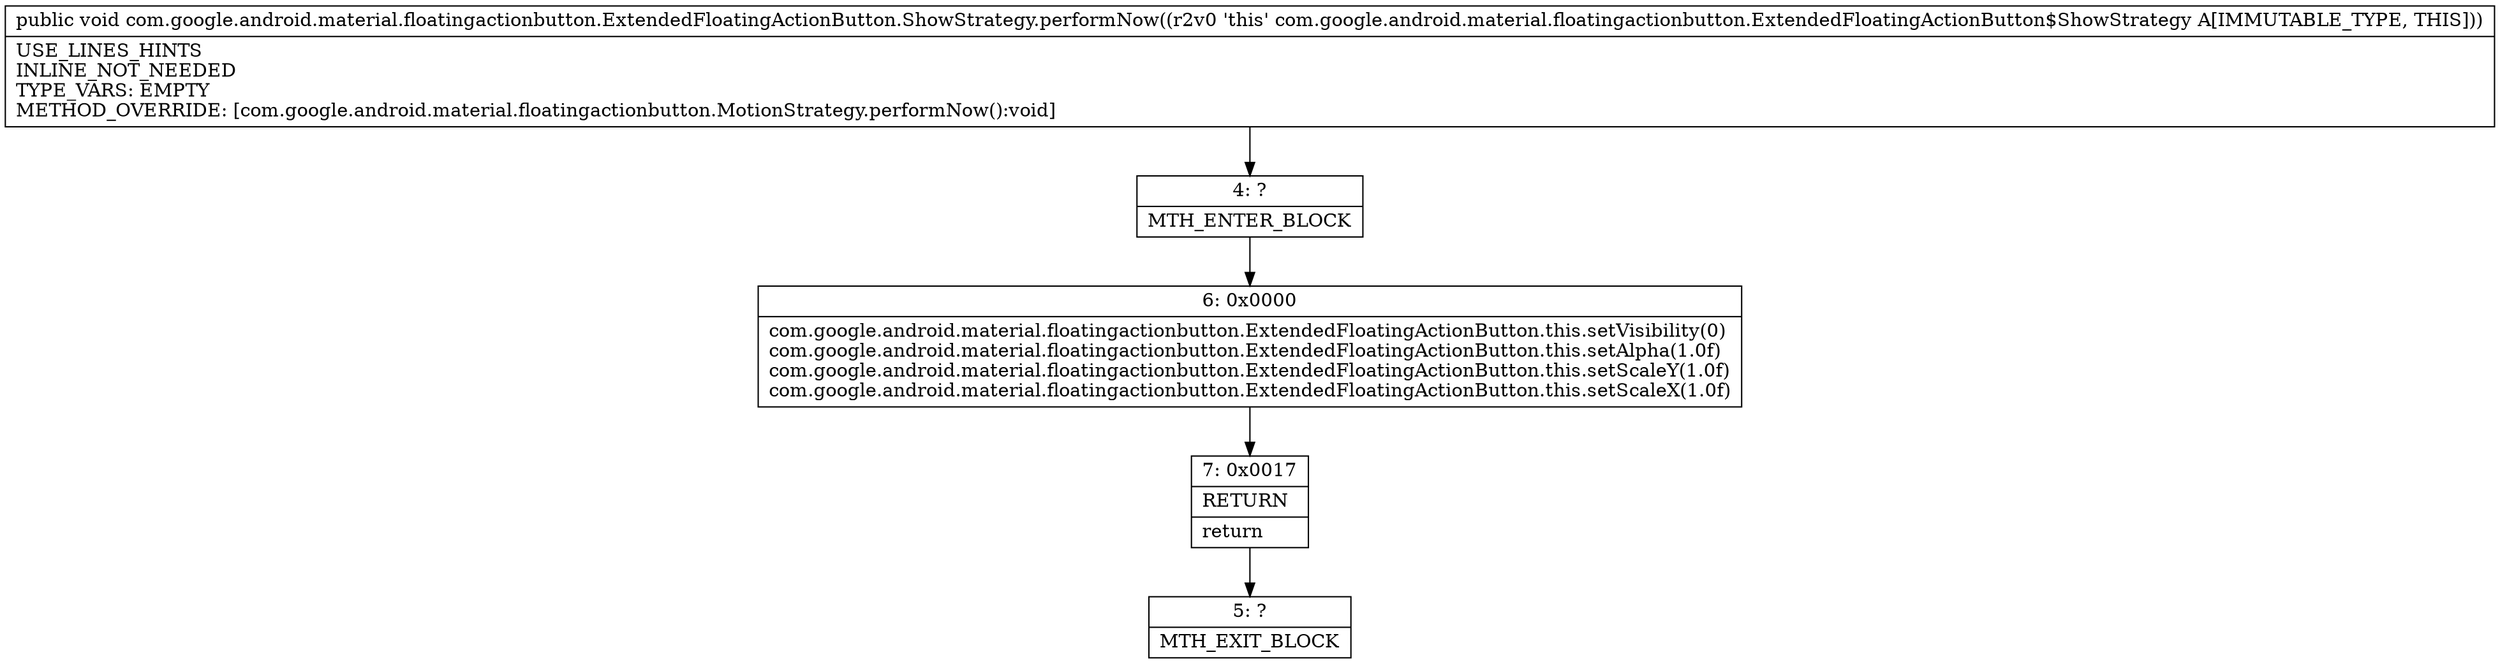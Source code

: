 digraph "CFG forcom.google.android.material.floatingactionbutton.ExtendedFloatingActionButton.ShowStrategy.performNow()V" {
Node_4 [shape=record,label="{4\:\ ?|MTH_ENTER_BLOCK\l}"];
Node_6 [shape=record,label="{6\:\ 0x0000|com.google.android.material.floatingactionbutton.ExtendedFloatingActionButton.this.setVisibility(0)\lcom.google.android.material.floatingactionbutton.ExtendedFloatingActionButton.this.setAlpha(1.0f)\lcom.google.android.material.floatingactionbutton.ExtendedFloatingActionButton.this.setScaleY(1.0f)\lcom.google.android.material.floatingactionbutton.ExtendedFloatingActionButton.this.setScaleX(1.0f)\l}"];
Node_7 [shape=record,label="{7\:\ 0x0017|RETURN\l|return\l}"];
Node_5 [shape=record,label="{5\:\ ?|MTH_EXIT_BLOCK\l}"];
MethodNode[shape=record,label="{public void com.google.android.material.floatingactionbutton.ExtendedFloatingActionButton.ShowStrategy.performNow((r2v0 'this' com.google.android.material.floatingactionbutton.ExtendedFloatingActionButton$ShowStrategy A[IMMUTABLE_TYPE, THIS]))  | USE_LINES_HINTS\lINLINE_NOT_NEEDED\lTYPE_VARS: EMPTY\lMETHOD_OVERRIDE: [com.google.android.material.floatingactionbutton.MotionStrategy.performNow():void]\l}"];
MethodNode -> Node_4;Node_4 -> Node_6;
Node_6 -> Node_7;
Node_7 -> Node_5;
}

